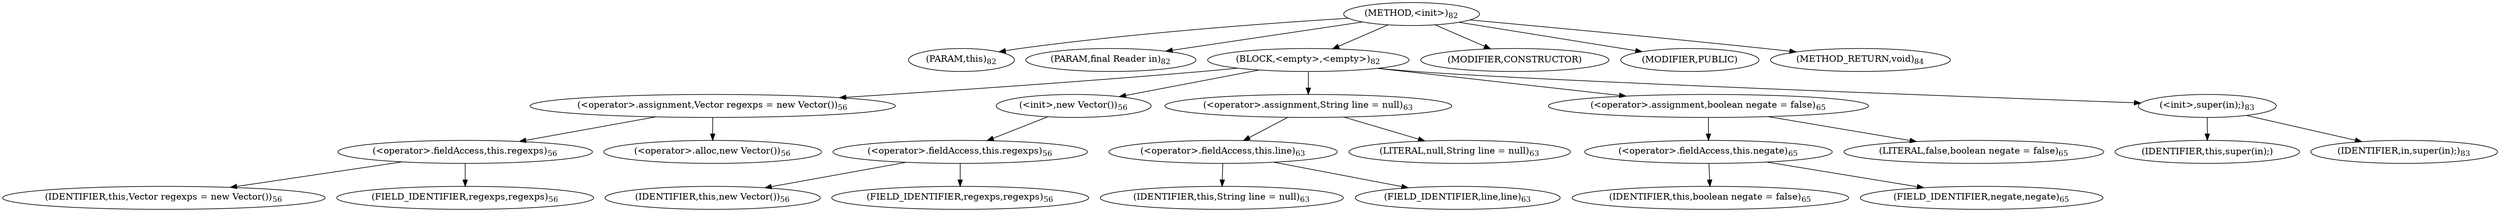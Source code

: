 digraph "&lt;init&gt;" {  
"77" [label = <(METHOD,&lt;init&gt;)<SUB>82</SUB>> ]
"6" [label = <(PARAM,this)<SUB>82</SUB>> ]
"78" [label = <(PARAM,final Reader in)<SUB>82</SUB>> ]
"79" [label = <(BLOCK,&lt;empty&gt;,&lt;empty&gt;)<SUB>82</SUB>> ]
"80" [label = <(&lt;operator&gt;.assignment,Vector regexps = new Vector())<SUB>56</SUB>> ]
"81" [label = <(&lt;operator&gt;.fieldAccess,this.regexps)<SUB>56</SUB>> ]
"82" [label = <(IDENTIFIER,this,Vector regexps = new Vector())<SUB>56</SUB>> ]
"83" [label = <(FIELD_IDENTIFIER,regexps,regexps)<SUB>56</SUB>> ]
"84" [label = <(&lt;operator&gt;.alloc,new Vector())<SUB>56</SUB>> ]
"85" [label = <(&lt;init&gt;,new Vector())<SUB>56</SUB>> ]
"86" [label = <(&lt;operator&gt;.fieldAccess,this.regexps)<SUB>56</SUB>> ]
"87" [label = <(IDENTIFIER,this,new Vector())<SUB>56</SUB>> ]
"88" [label = <(FIELD_IDENTIFIER,regexps,regexps)<SUB>56</SUB>> ]
"89" [label = <(&lt;operator&gt;.assignment,String line = null)<SUB>63</SUB>> ]
"90" [label = <(&lt;operator&gt;.fieldAccess,this.line)<SUB>63</SUB>> ]
"91" [label = <(IDENTIFIER,this,String line = null)<SUB>63</SUB>> ]
"92" [label = <(FIELD_IDENTIFIER,line,line)<SUB>63</SUB>> ]
"93" [label = <(LITERAL,null,String line = null)<SUB>63</SUB>> ]
"94" [label = <(&lt;operator&gt;.assignment,boolean negate = false)<SUB>65</SUB>> ]
"95" [label = <(&lt;operator&gt;.fieldAccess,this.negate)<SUB>65</SUB>> ]
"96" [label = <(IDENTIFIER,this,boolean negate = false)<SUB>65</SUB>> ]
"97" [label = <(FIELD_IDENTIFIER,negate,negate)<SUB>65</SUB>> ]
"98" [label = <(LITERAL,false,boolean negate = false)<SUB>65</SUB>> ]
"99" [label = <(&lt;init&gt;,super(in);)<SUB>83</SUB>> ]
"5" [label = <(IDENTIFIER,this,super(in);)> ]
"100" [label = <(IDENTIFIER,in,super(in);)<SUB>83</SUB>> ]
"101" [label = <(MODIFIER,CONSTRUCTOR)> ]
"102" [label = <(MODIFIER,PUBLIC)> ]
"103" [label = <(METHOD_RETURN,void)<SUB>84</SUB>> ]
  "77" -> "6" 
  "77" -> "78" 
  "77" -> "79" 
  "77" -> "101" 
  "77" -> "102" 
  "77" -> "103" 
  "79" -> "80" 
  "79" -> "85" 
  "79" -> "89" 
  "79" -> "94" 
  "79" -> "99" 
  "80" -> "81" 
  "80" -> "84" 
  "81" -> "82" 
  "81" -> "83" 
  "85" -> "86" 
  "86" -> "87" 
  "86" -> "88" 
  "89" -> "90" 
  "89" -> "93" 
  "90" -> "91" 
  "90" -> "92" 
  "94" -> "95" 
  "94" -> "98" 
  "95" -> "96" 
  "95" -> "97" 
  "99" -> "5" 
  "99" -> "100" 
}
